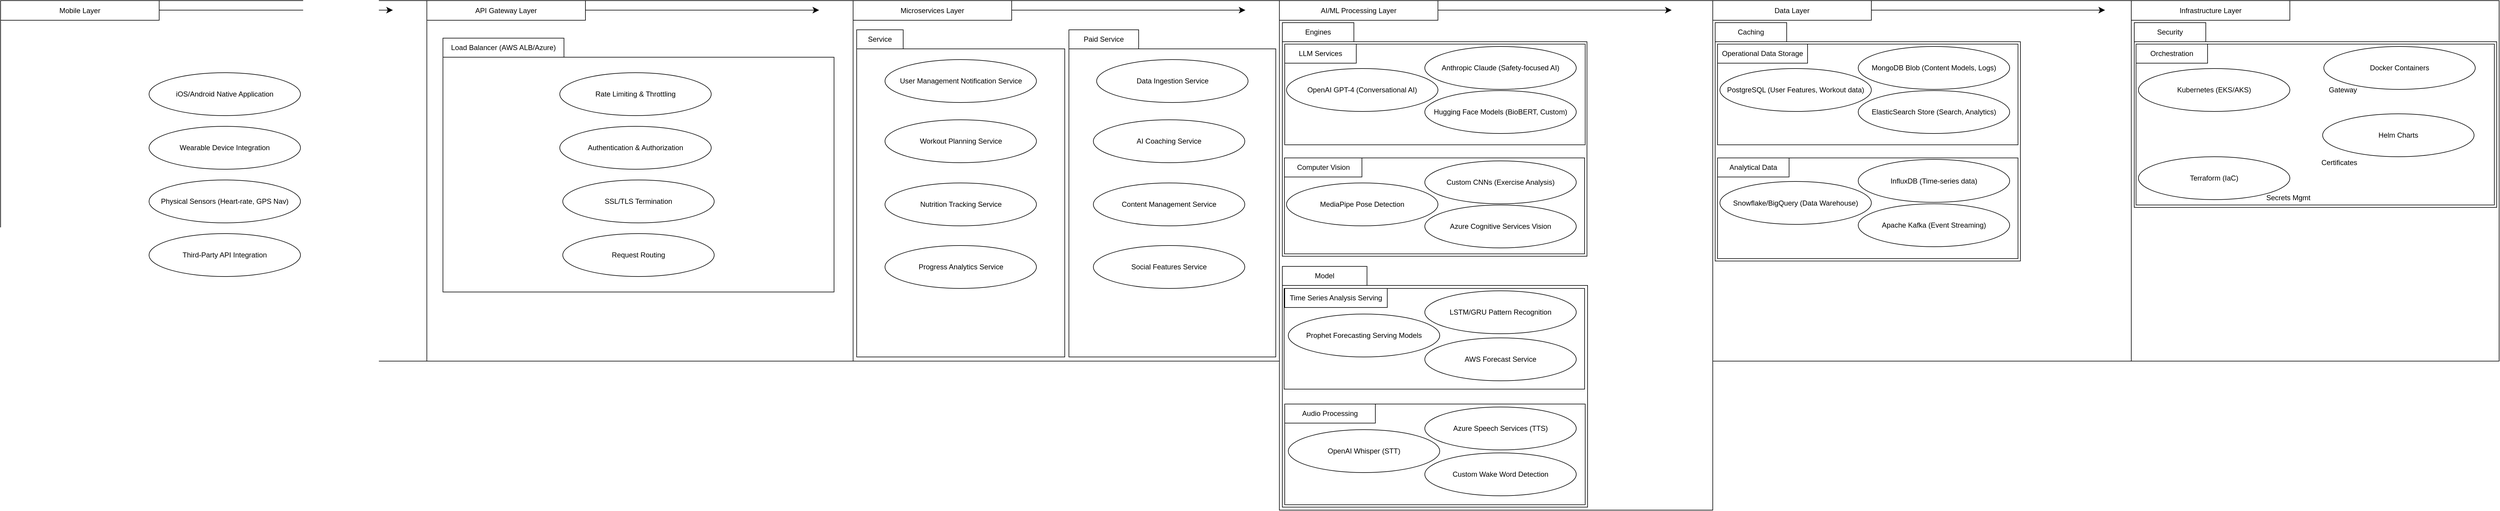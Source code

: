 <mxfile version="28.2.0">
  <diagram name="Page-1" id="or6Wmy1F4mfHQvreYG1z">
    <mxGraphModel dx="1630" dy="1015" grid="0" gridSize="10" guides="1" tooltips="1" connect="1" arrows="1" fold="1" page="0" pageScale="1" pageWidth="850" pageHeight="1100" math="0" shadow="0">
      <root>
        <mxCell id="0" />
        <mxCell id="1" parent="0" />
        <mxCell id="-z-HuNJIueqmxbGfs1E_-6" value="" style="rounded=0;whiteSpace=wrap;html=1;" vertex="1" parent="1">
          <mxGeometry x="3191" y="-104" width="618" height="605" as="geometry" />
        </mxCell>
        <mxCell id="-z-HuNJIueqmxbGfs1E_-5" value="" style="rounded=0;whiteSpace=wrap;html=1;" vertex="1" parent="1">
          <mxGeometry x="2489" y="-104" width="703" height="605" as="geometry" />
        </mxCell>
        <mxCell id="-z-HuNJIueqmxbGfs1E_-4" value="" style="rounded=0;whiteSpace=wrap;html=1;" vertex="1" parent="1">
          <mxGeometry x="1763" y="-104" width="727" height="855" as="geometry" />
        </mxCell>
        <mxCell id="-z-HuNJIueqmxbGfs1E_-3" value="" style="rounded=0;whiteSpace=wrap;html=1;" vertex="1" parent="1">
          <mxGeometry x="1048" y="-104" width="715" height="605" as="geometry" />
        </mxCell>
        <mxCell id="-z-HuNJIueqmxbGfs1E_-2" value="" style="rounded=0;whiteSpace=wrap;html=1;" vertex="1" parent="1">
          <mxGeometry x="333" y="-104" width="715" height="605" as="geometry" />
        </mxCell>
        <mxCell id="-z-HuNJIueqmxbGfs1E_-1" value="" style="rounded=0;whiteSpace=wrap;html=1;" vertex="1" parent="1">
          <mxGeometry x="-382" y="-104" width="715" height="605" as="geometry" />
        </mxCell>
        <mxCell id="-z-HuNJIueqmxbGfs1E_-7" value="Mobile Layer" style="rounded=0;whiteSpace=wrap;html=1;" vertex="1" parent="1">
          <mxGeometry x="-382" y="-104" width="266" height="33" as="geometry" />
        </mxCell>
        <mxCell id="-z-HuNJIueqmxbGfs1E_-8" value="API Gateway Layer" style="rounded=0;whiteSpace=wrap;html=1;" vertex="1" parent="1">
          <mxGeometry x="333" y="-104" width="266" height="33" as="geometry" />
        </mxCell>
        <mxCell id="-z-HuNJIueqmxbGfs1E_-9" value="Microservices Layer" style="rounded=0;whiteSpace=wrap;html=1;" vertex="1" parent="1">
          <mxGeometry x="1048" y="-104" width="266" height="33" as="geometry" />
        </mxCell>
        <mxCell id="-z-HuNJIueqmxbGfs1E_-10" value="AI/ML Processing Layer" style="rounded=0;whiteSpace=wrap;html=1;" vertex="1" parent="1">
          <mxGeometry x="1763" y="-104" width="266" height="33" as="geometry" />
        </mxCell>
        <mxCell id="-z-HuNJIueqmxbGfs1E_-11" value="Data Layer" style="rounded=0;whiteSpace=wrap;html=1;" vertex="1" parent="1">
          <mxGeometry x="2490" y="-104" width="266" height="33" as="geometry" />
        </mxCell>
        <mxCell id="-z-HuNJIueqmxbGfs1E_-13" value="" style="endArrow=classic;html=1;rounded=0;fontSize=12;startSize=8;endSize=8;curved=1;" edge="1" parent="1" source="-z-HuNJIueqmxbGfs1E_-1" target="-z-HuNJIueqmxbGfs1E_-2">
          <mxGeometry width="50" height="50" relative="1" as="geometry">
            <mxPoint x="558" y="186" as="sourcePoint" />
            <mxPoint x="608" y="136" as="targetPoint" />
          </mxGeometry>
        </mxCell>
        <mxCell id="-z-HuNJIueqmxbGfs1E_-14" value="" style="endArrow=classic;html=1;rounded=0;fontSize=12;startSize=8;endSize=8;curved=1;" edge="1" parent="1">
          <mxGeometry width="50" height="50" relative="1" as="geometry">
            <mxPoint x="-116" y="-88" as="sourcePoint" />
            <mxPoint x="276" y="-88" as="targetPoint" />
          </mxGeometry>
        </mxCell>
        <mxCell id="-z-HuNJIueqmxbGfs1E_-15" value="" style="endArrow=classic;html=1;rounded=0;fontSize=12;startSize=8;endSize=8;curved=1;" edge="1" parent="1">
          <mxGeometry width="50" height="50" relative="1" as="geometry">
            <mxPoint x="599" y="-88" as="sourcePoint" />
            <mxPoint x="991" y="-88" as="targetPoint" />
          </mxGeometry>
        </mxCell>
        <mxCell id="-z-HuNJIueqmxbGfs1E_-16" value="" style="endArrow=classic;html=1;rounded=0;fontSize=12;startSize=8;endSize=8;curved=1;" edge="1" parent="1">
          <mxGeometry width="50" height="50" relative="1" as="geometry">
            <mxPoint x="1314" y="-88" as="sourcePoint" />
            <mxPoint x="1706" y="-88" as="targetPoint" />
          </mxGeometry>
        </mxCell>
        <mxCell id="-z-HuNJIueqmxbGfs1E_-17" value="" style="endArrow=classic;html=1;rounded=0;fontSize=12;startSize=8;endSize=8;curved=1;" edge="1" parent="1">
          <mxGeometry width="50" height="50" relative="1" as="geometry">
            <mxPoint x="2029" y="-88" as="sourcePoint" />
            <mxPoint x="2421" y="-88" as="targetPoint" />
          </mxGeometry>
        </mxCell>
        <mxCell id="-z-HuNJIueqmxbGfs1E_-19" value="" style="endArrow=classic;html=1;rounded=0;fontSize=12;startSize=8;endSize=8;curved=1;" edge="1" parent="1">
          <mxGeometry width="50" height="50" relative="1" as="geometry">
            <mxPoint x="2756" y="-88" as="sourcePoint" />
            <mxPoint x="3148" y="-88" as="targetPoint" />
          </mxGeometry>
        </mxCell>
        <mxCell id="-z-HuNJIueqmxbGfs1E_-21" value="iOS/Android Native Application" style="ellipse;whiteSpace=wrap;html=1;strokeColor=default;align=center;verticalAlign=middle;fontFamily=Helvetica;fontSize=12;fontColor=default;fillColor=default;" vertex="1" parent="1">
          <mxGeometry x="-133" y="17" width="254" height="72" as="geometry" />
        </mxCell>
        <mxCell id="-z-HuNJIueqmxbGfs1E_-24" value="Wearable Device Integration" style="ellipse;whiteSpace=wrap;html=1;strokeColor=default;align=center;verticalAlign=middle;fontFamily=Helvetica;fontSize=12;fontColor=default;fillColor=default;" vertex="1" parent="1">
          <mxGeometry x="-133" y="107" width="254" height="72" as="geometry" />
        </mxCell>
        <mxCell id="-z-HuNJIueqmxbGfs1E_-25" value="Physical Sensors (Heart-rate, GPS Nav)" style="ellipse;whiteSpace=wrap;html=1;strokeColor=default;align=center;verticalAlign=middle;fontFamily=Helvetica;fontSize=12;fontColor=default;fillColor=default;" vertex="1" parent="1">
          <mxGeometry x="-133" y="197" width="254" height="72" as="geometry" />
        </mxCell>
        <mxCell id="-z-HuNJIueqmxbGfs1E_-26" value="Third-Party API Integration" style="ellipse;whiteSpace=wrap;html=1;strokeColor=default;align=center;verticalAlign=middle;fontFamily=Helvetica;fontSize=12;fontColor=default;fillColor=default;" vertex="1" parent="1">
          <mxGeometry x="-133" y="287" width="254" height="72" as="geometry" />
        </mxCell>
        <mxCell id="-z-HuNJIueqmxbGfs1E_-27" value="" style="rounded=0;whiteSpace=wrap;html=1;" vertex="1" parent="1">
          <mxGeometry x="360" y="-9" width="656" height="394" as="geometry" />
        </mxCell>
        <mxCell id="-z-HuNJIueqmxbGfs1E_-28" value="Rate Limiting &amp;amp; Throttling" style="ellipse;whiteSpace=wrap;html=1;strokeColor=default;align=center;verticalAlign=middle;fontFamily=Helvetica;fontSize=12;fontColor=default;fillColor=default;" vertex="1" parent="1">
          <mxGeometry x="556" y="17" width="254" height="72" as="geometry" />
        </mxCell>
        <mxCell id="-z-HuNJIueqmxbGfs1E_-29" value="Authentication &amp;amp; Authorization" style="ellipse;whiteSpace=wrap;html=1;strokeColor=default;align=center;verticalAlign=middle;fontFamily=Helvetica;fontSize=12;fontColor=default;fillColor=default;" vertex="1" parent="1">
          <mxGeometry x="556" y="107" width="254" height="72" as="geometry" />
        </mxCell>
        <mxCell id="-z-HuNJIueqmxbGfs1E_-30" value="SSL/TLS Termination" style="ellipse;whiteSpace=wrap;html=1;strokeColor=default;align=center;verticalAlign=middle;fontFamily=Helvetica;fontSize=12;fontColor=default;fillColor=default;" vertex="1" parent="1">
          <mxGeometry x="561" y="197" width="254" height="72" as="geometry" />
        </mxCell>
        <mxCell id="-z-HuNJIueqmxbGfs1E_-31" value="Request Routing" style="ellipse;whiteSpace=wrap;html=1;strokeColor=default;align=center;verticalAlign=middle;fontFamily=Helvetica;fontSize=12;fontColor=default;fillColor=default;" vertex="1" parent="1">
          <mxGeometry x="561" y="287" width="254" height="72" as="geometry" />
        </mxCell>
        <mxCell id="-z-HuNJIueqmxbGfs1E_-32" value="Load Balancer (AWS ALB/Azure)" style="rounded=0;whiteSpace=wrap;html=1;" vertex="1" parent="1">
          <mxGeometry x="360" y="-41" width="203" height="32" as="geometry" />
        </mxCell>
        <mxCell id="-z-HuNJIueqmxbGfs1E_-33" value="" style="rounded=0;whiteSpace=wrap;html=1;" vertex="1" parent="1">
          <mxGeometry x="1054" y="-23" width="349" height="517" as="geometry" />
        </mxCell>
        <mxCell id="-z-HuNJIueqmxbGfs1E_-34" value="" style="rounded=0;whiteSpace=wrap;html=1;" vertex="1" parent="1">
          <mxGeometry x="1410" y="-23" width="347" height="517" as="geometry" />
        </mxCell>
        <mxCell id="-z-HuNJIueqmxbGfs1E_-37" value="Workout Planning Service" style="ellipse;whiteSpace=wrap;html=1;strokeColor=default;align=center;verticalAlign=middle;fontFamily=Helvetica;fontSize=12;fontColor=default;fillColor=default;" vertex="1" parent="1">
          <mxGeometry x="1101.5" y="96" width="254" height="72" as="geometry" />
        </mxCell>
        <mxCell id="-z-HuNJIueqmxbGfs1E_-38" value="User Management Notification Service" style="ellipse;whiteSpace=wrap;html=1;strokeColor=default;align=center;verticalAlign=middle;fontFamily=Helvetica;fontSize=12;fontColor=default;fillColor=default;" vertex="1" parent="1">
          <mxGeometry x="1101.5" y="-5" width="254" height="72" as="geometry" />
        </mxCell>
        <mxCell id="-z-HuNJIueqmxbGfs1E_-39" value="Nutrition Tracking Service" style="ellipse;whiteSpace=wrap;html=1;strokeColor=default;align=center;verticalAlign=middle;fontFamily=Helvetica;fontSize=12;fontColor=default;fillColor=default;" vertex="1" parent="1">
          <mxGeometry x="1101.5" y="202" width="254" height="72" as="geometry" />
        </mxCell>
        <mxCell id="-z-HuNJIueqmxbGfs1E_-40" value="Progress Analytics Service" style="ellipse;whiteSpace=wrap;html=1;strokeColor=default;align=center;verticalAlign=middle;fontFamily=Helvetica;fontSize=12;fontColor=default;fillColor=default;" vertex="1" parent="1">
          <mxGeometry x="1101.5" y="307" width="254" height="72" as="geometry" />
        </mxCell>
        <mxCell id="-z-HuNJIueqmxbGfs1E_-41" value="Service" style="rounded=0;whiteSpace=wrap;html=1;" vertex="1" parent="1">
          <mxGeometry x="1054" y="-55" width="78" height="32" as="geometry" />
        </mxCell>
        <mxCell id="-z-HuNJIueqmxbGfs1E_-42" value="Data Ingestion Service" style="ellipse;whiteSpace=wrap;html=1;strokeColor=default;align=center;verticalAlign=middle;fontFamily=Helvetica;fontSize=12;fontColor=default;fillColor=default;" vertex="1" parent="1">
          <mxGeometry x="1456.5" y="-5" width="254" height="72" as="geometry" />
        </mxCell>
        <mxCell id="-z-HuNJIueqmxbGfs1E_-43" value="AI Coaching Service" style="ellipse;whiteSpace=wrap;html=1;strokeColor=default;align=center;verticalAlign=middle;fontFamily=Helvetica;fontSize=12;fontColor=default;fillColor=default;" vertex="1" parent="1">
          <mxGeometry x="1451" y="96" width="254" height="72" as="geometry" />
        </mxCell>
        <mxCell id="-z-HuNJIueqmxbGfs1E_-44" value="Content Management Service" style="ellipse;whiteSpace=wrap;html=1;strokeColor=default;align=center;verticalAlign=middle;fontFamily=Helvetica;fontSize=12;fontColor=default;fillColor=default;" vertex="1" parent="1">
          <mxGeometry x="1451" y="202" width="254" height="72" as="geometry" />
        </mxCell>
        <mxCell id="-z-HuNJIueqmxbGfs1E_-45" value="Social Features Service" style="ellipse;whiteSpace=wrap;html=1;strokeColor=default;align=center;verticalAlign=middle;fontFamily=Helvetica;fontSize=12;fontColor=default;fillColor=default;" vertex="1" parent="1">
          <mxGeometry x="1451" y="307" width="254" height="72" as="geometry" />
        </mxCell>
        <mxCell id="-z-HuNJIueqmxbGfs1E_-46" value="Paid Service" style="rounded=0;whiteSpace=wrap;html=1;" vertex="1" parent="1">
          <mxGeometry x="1410" y="-55" width="117" height="32" as="geometry" />
        </mxCell>
        <mxCell id="-z-HuNJIueqmxbGfs1E_-47" style="edgeStyle=none;curved=1;rounded=0;orthogonalLoop=1;jettySize=auto;html=1;exitX=0;exitY=0.5;exitDx=0;exitDy=0;fontSize=12;startSize=8;endSize=8;" edge="1" parent="1" source="-z-HuNJIueqmxbGfs1E_-5" target="-z-HuNJIueqmxbGfs1E_-5">
          <mxGeometry relative="1" as="geometry" />
        </mxCell>
        <mxCell id="-z-HuNJIueqmxbGfs1E_-12" value="Infrastructure Layer" style="rounded=0;whiteSpace=wrap;html=1;" vertex="1" parent="1">
          <mxGeometry x="3192" y="-104" width="266" height="33" as="geometry" />
        </mxCell>
        <mxCell id="-z-HuNJIueqmxbGfs1E_-49" value="" style="rounded=0;whiteSpace=wrap;html=1;" vertex="1" parent="1">
          <mxGeometry x="1768" y="-35" width="511" height="360" as="geometry" />
        </mxCell>
        <mxCell id="-z-HuNJIueqmxbGfs1E_-50" value="Engines" style="rounded=0;whiteSpace=wrap;html=1;" vertex="1" parent="1">
          <mxGeometry x="1768" y="-67" width="120" height="32" as="geometry" />
        </mxCell>
        <mxCell id="-z-HuNJIueqmxbGfs1E_-51" value="" style="rounded=0;whiteSpace=wrap;html=1;" vertex="1" parent="1">
          <mxGeometry x="1772" y="-31" width="504" height="169" as="geometry" />
        </mxCell>
        <mxCell id="-z-HuNJIueqmxbGfs1E_-52" value="" style="rounded=0;whiteSpace=wrap;html=1;" vertex="1" parent="1">
          <mxGeometry x="1771.5" y="160" width="503.5" height="161" as="geometry" />
        </mxCell>
        <mxCell id="-z-HuNJIueqmxbGfs1E_-53" value="" style="rounded=0;whiteSpace=wrap;html=1;" vertex="1" parent="1">
          <mxGeometry x="1768" y="374" width="512" height="372" as="geometry" />
        </mxCell>
        <mxCell id="-z-HuNJIueqmxbGfs1E_-55" value="LLM Services" style="rounded=0;whiteSpace=wrap;html=1;" vertex="1" parent="1">
          <mxGeometry x="1772" y="-31" width="120" height="32" as="geometry" />
        </mxCell>
        <mxCell id="-z-HuNJIueqmxbGfs1E_-56" value="Computer Vision" style="rounded=0;whiteSpace=wrap;html=1;" vertex="1" parent="1">
          <mxGeometry x="1771.5" y="160" width="130" height="32" as="geometry" />
        </mxCell>
        <mxCell id="-z-HuNJIueqmxbGfs1E_-58" value="Model" style="rounded=0;whiteSpace=wrap;html=1;" vertex="1" parent="1">
          <mxGeometry x="1768" y="342" width="142" height="32" as="geometry" />
        </mxCell>
        <mxCell id="-z-HuNJIueqmxbGfs1E_-60" value="OpenAI GPT-4 (Conversational AI)" style="ellipse;whiteSpace=wrap;html=1;strokeColor=default;align=center;verticalAlign=middle;fontFamily=Helvetica;fontSize=12;fontColor=default;fillColor=default;" vertex="1" parent="1">
          <mxGeometry x="1775" y="10" width="254" height="72" as="geometry" />
        </mxCell>
        <mxCell id="-z-HuNJIueqmxbGfs1E_-61" value="Anthropic Claude (Safety-focused AI)" style="ellipse;whiteSpace=wrap;html=1;strokeColor=default;align=center;verticalAlign=middle;fontFamily=Helvetica;fontSize=12;fontColor=default;fillColor=default;" vertex="1" parent="1">
          <mxGeometry x="2007" y="-27" width="254" height="72" as="geometry" />
        </mxCell>
        <mxCell id="-z-HuNJIueqmxbGfs1E_-62" value="MediaPipe Pose Detection" style="ellipse;whiteSpace=wrap;html=1;strokeColor=default;align=center;verticalAlign=middle;fontFamily=Helvetica;fontSize=12;fontColor=default;fillColor=default;" vertex="1" parent="1">
          <mxGeometry x="1775" y="202" width="254" height="72" as="geometry" />
        </mxCell>
        <mxCell id="-z-HuNJIueqmxbGfs1E_-63" value="Hugging Face Models (BioBERT, Custom)" style="ellipse;whiteSpace=wrap;html=1;strokeColor=default;align=center;verticalAlign=middle;fontFamily=Helvetica;fontSize=12;fontColor=default;fillColor=default;" vertex="1" parent="1">
          <mxGeometry x="2007" y="47" width="254" height="72" as="geometry" />
        </mxCell>
        <mxCell id="-z-HuNJIueqmxbGfs1E_-65" value="Azure Cognitive Services Vision" style="ellipse;whiteSpace=wrap;html=1;strokeColor=default;align=center;verticalAlign=middle;fontFamily=Helvetica;fontSize=12;fontColor=default;fillColor=default;" vertex="1" parent="1">
          <mxGeometry x="2007" y="239" width="254" height="72" as="geometry" />
        </mxCell>
        <mxCell id="-z-HuNJIueqmxbGfs1E_-66" value="Custom CNNs (Exercise Analysis)" style="ellipse;whiteSpace=wrap;html=1;strokeColor=default;align=center;verticalAlign=middle;fontFamily=Helvetica;fontSize=12;fontColor=default;fillColor=default;" vertex="1" parent="1">
          <mxGeometry x="2007" y="165" width="254" height="72" as="geometry" />
        </mxCell>
        <mxCell id="-z-HuNJIueqmxbGfs1E_-68" value="" style="rounded=0;whiteSpace=wrap;html=1;" vertex="1" parent="1">
          <mxGeometry x="1771" y="379" width="504" height="169" as="geometry" />
        </mxCell>
        <mxCell id="-z-HuNJIueqmxbGfs1E_-69" value="Time Series Analysis Serving" style="rounded=0;whiteSpace=wrap;html=1;" vertex="1" parent="1">
          <mxGeometry x="1772" y="379" width="172" height="32" as="geometry" />
        </mxCell>
        <mxCell id="-z-HuNJIueqmxbGfs1E_-70" value="Prophet Forecasting Serving Models" style="ellipse;whiteSpace=wrap;html=1;strokeColor=default;align=center;verticalAlign=middle;fontFamily=Helvetica;fontSize=12;fontColor=default;fillColor=default;" vertex="1" parent="1">
          <mxGeometry x="1778" y="422" width="254" height="72" as="geometry" />
        </mxCell>
        <mxCell id="-z-HuNJIueqmxbGfs1E_-71" value="LSTM/GRU Pattern Recognition" style="ellipse;whiteSpace=wrap;html=1;strokeColor=default;align=center;verticalAlign=middle;fontFamily=Helvetica;fontSize=12;fontColor=default;fillColor=default;" vertex="1" parent="1">
          <mxGeometry x="2007" y="383" width="254" height="72" as="geometry" />
        </mxCell>
        <mxCell id="-z-HuNJIueqmxbGfs1E_-72" value="AWS Forecast Service" style="ellipse;whiteSpace=wrap;html=1;strokeColor=default;align=center;verticalAlign=middle;fontFamily=Helvetica;fontSize=12;fontColor=default;fillColor=default;" vertex="1" parent="1">
          <mxGeometry x="2007" y="462" width="254" height="72" as="geometry" />
        </mxCell>
        <mxCell id="-z-HuNJIueqmxbGfs1E_-73" value="" style="rounded=0;whiteSpace=wrap;html=1;" vertex="1" parent="1">
          <mxGeometry x="1772" y="573" width="504" height="169" as="geometry" />
        </mxCell>
        <mxCell id="-z-HuNJIueqmxbGfs1E_-74" value="Audio Processing" style="rounded=0;whiteSpace=wrap;html=1;" vertex="1" parent="1">
          <mxGeometry x="1772" y="573" width="152" height="32" as="geometry" />
        </mxCell>
        <mxCell id="-z-HuNJIueqmxbGfs1E_-75" value="OpenAI Whisper (STT)" style="ellipse;whiteSpace=wrap;html=1;strokeColor=default;align=center;verticalAlign=middle;fontFamily=Helvetica;fontSize=12;fontColor=default;fillColor=default;" vertex="1" parent="1">
          <mxGeometry x="1778" y="616" width="254" height="72" as="geometry" />
        </mxCell>
        <mxCell id="-z-HuNJIueqmxbGfs1E_-76" value="Azure Speech Services (TTS)" style="ellipse;whiteSpace=wrap;html=1;strokeColor=default;align=center;verticalAlign=middle;fontFamily=Helvetica;fontSize=12;fontColor=default;fillColor=default;" vertex="1" parent="1">
          <mxGeometry x="2007" y="578" width="254" height="72" as="geometry" />
        </mxCell>
        <mxCell id="-z-HuNJIueqmxbGfs1E_-77" value="Custom Wake Word Detection" style="ellipse;whiteSpace=wrap;html=1;strokeColor=default;align=center;verticalAlign=middle;fontFamily=Helvetica;fontSize=12;fontColor=default;fillColor=default;" vertex="1" parent="1">
          <mxGeometry x="2007" y="655" width="254" height="72" as="geometry" />
        </mxCell>
        <mxCell id="-z-HuNJIueqmxbGfs1E_-78" value="" style="rounded=0;whiteSpace=wrap;html=1;" vertex="1" parent="1">
          <mxGeometry x="2494" y="-35" width="512" height="368" as="geometry" />
        </mxCell>
        <mxCell id="-z-HuNJIueqmxbGfs1E_-79" value="Caching" style="rounded=0;whiteSpace=wrap;html=1;" vertex="1" parent="1">
          <mxGeometry x="2494" y="-67" width="120" height="32" as="geometry" />
        </mxCell>
        <mxCell id="-z-HuNJIueqmxbGfs1E_-80" value="" style="rounded=0;whiteSpace=wrap;html=1;" vertex="1" parent="1">
          <mxGeometry x="2498" y="-31" width="504" height="169" as="geometry" />
        </mxCell>
        <mxCell id="-z-HuNJIueqmxbGfs1E_-81" value="Operational Data Storage" style="rounded=0;whiteSpace=wrap;html=1;" vertex="1" parent="1">
          <mxGeometry x="2498" y="-31" width="151" height="32" as="geometry" />
        </mxCell>
        <mxCell id="-z-HuNJIueqmxbGfs1E_-82" value="PostgreSQL (User Features, Workout data)" style="ellipse;whiteSpace=wrap;html=1;strokeColor=default;align=center;verticalAlign=middle;fontFamily=Helvetica;fontSize=12;fontColor=default;fillColor=default;" vertex="1" parent="1">
          <mxGeometry x="2502" y="10" width="254" height="72" as="geometry" />
        </mxCell>
        <mxCell id="-z-HuNJIueqmxbGfs1E_-83" value="MongoDB Blob (Content Models, Logs)" style="ellipse;whiteSpace=wrap;html=1;strokeColor=default;align=center;verticalAlign=middle;fontFamily=Helvetica;fontSize=12;fontColor=default;fillColor=default;" vertex="1" parent="1">
          <mxGeometry x="2734" y="-27" width="254" height="72" as="geometry" />
        </mxCell>
        <mxCell id="-z-HuNJIueqmxbGfs1E_-84" value="ElasticSearch Store (Search, Analytics)" style="ellipse;whiteSpace=wrap;html=1;strokeColor=default;align=center;verticalAlign=middle;fontFamily=Helvetica;fontSize=12;fontColor=default;fillColor=default;" vertex="1" parent="1">
          <mxGeometry x="2734" y="47" width="254" height="72" as="geometry" />
        </mxCell>
        <mxCell id="-z-HuNJIueqmxbGfs1E_-85" value="" style="rounded=0;whiteSpace=wrap;html=1;" vertex="1" parent="1">
          <mxGeometry x="2498" y="160" width="504" height="169" as="geometry" />
        </mxCell>
        <mxCell id="-z-HuNJIueqmxbGfs1E_-86" value="Analytical Data" style="rounded=0;whiteSpace=wrap;html=1;" vertex="1" parent="1">
          <mxGeometry x="2498" y="160" width="120" height="32" as="geometry" />
        </mxCell>
        <mxCell id="-z-HuNJIueqmxbGfs1E_-87" value="Snowflake/BigQuery (Data Warehouse)" style="ellipse;whiteSpace=wrap;html=1;strokeColor=default;align=center;verticalAlign=middle;fontFamily=Helvetica;fontSize=12;fontColor=default;fillColor=default;" vertex="1" parent="1">
          <mxGeometry x="2502" y="199.5" width="254" height="72" as="geometry" />
        </mxCell>
        <mxCell id="-z-HuNJIueqmxbGfs1E_-88" value="InfluxDB (Time-series data)" style="ellipse;whiteSpace=wrap;html=1;strokeColor=default;align=center;verticalAlign=middle;fontFamily=Helvetica;fontSize=12;fontColor=default;fillColor=default;" vertex="1" parent="1">
          <mxGeometry x="2734" y="162.5" width="254" height="72" as="geometry" />
        </mxCell>
        <mxCell id="-z-HuNJIueqmxbGfs1E_-89" value="Apache Kafka (Event Streaming)" style="ellipse;whiteSpace=wrap;html=1;strokeColor=default;align=center;verticalAlign=middle;fontFamily=Helvetica;fontSize=12;fontColor=default;fillColor=default;" vertex="1" parent="1">
          <mxGeometry x="2734" y="237" width="254" height="72" as="geometry" />
        </mxCell>
        <mxCell id="-z-HuNJIueqmxbGfs1E_-90" value="" style="rounded=0;whiteSpace=wrap;html=1;" vertex="1" parent="1">
          <mxGeometry x="3197" y="-35" width="608" height="278" as="geometry" />
        </mxCell>
        <mxCell id="-z-HuNJIueqmxbGfs1E_-91" value="Security" style="rounded=0;whiteSpace=wrap;html=1;" vertex="1" parent="1">
          <mxGeometry x="3197" y="-67" width="120" height="32" as="geometry" />
        </mxCell>
        <mxCell id="-z-HuNJIueqmxbGfs1E_-92" value="" style="rounded=0;whiteSpace=wrap;html=1;" vertex="1" parent="1">
          <mxGeometry x="3200" y="-31" width="601" height="270" as="geometry" />
        </mxCell>
        <mxCell id="-z-HuNJIueqmxbGfs1E_-94" value="Orchestration" style="rounded=0;whiteSpace=wrap;html=1;" vertex="1" parent="1">
          <mxGeometry x="3200" y="-31" width="120" height="32" as="geometry" />
        </mxCell>
        <mxCell id="-z-HuNJIueqmxbGfs1E_-95" value="Kubernetes (EKS/AKS)" style="ellipse;whiteSpace=wrap;html=1;strokeColor=default;align=center;verticalAlign=middle;fontFamily=Helvetica;fontSize=12;fontColor=default;fillColor=default;" vertex="1" parent="1">
          <mxGeometry x="3204" y="10" width="254" height="72" as="geometry" />
        </mxCell>
        <mxCell id="-z-HuNJIueqmxbGfs1E_-96" value="Docker Containers" style="ellipse;whiteSpace=wrap;html=1;strokeColor=default;align=center;verticalAlign=middle;fontFamily=Helvetica;fontSize=12;fontColor=default;fillColor=default;" vertex="1" parent="1">
          <mxGeometry x="3515" y="-27" width="254" height="72" as="geometry" />
        </mxCell>
        <mxCell id="-z-HuNJIueqmxbGfs1E_-97" value="Helm Charts" style="ellipse;whiteSpace=wrap;html=1;strokeColor=default;align=center;verticalAlign=middle;fontFamily=Helvetica;fontSize=12;fontColor=default;fillColor=default;" vertex="1" parent="1">
          <mxGeometry x="3513" y="86" width="254" height="72" as="geometry" />
        </mxCell>
        <mxCell id="-z-HuNJIueqmxbGfs1E_-98" value="Terraform (IaC)" style="ellipse;whiteSpace=wrap;html=1;strokeColor=default;align=center;verticalAlign=middle;fontFamily=Helvetica;fontSize=12;fontColor=default;fillColor=default;" vertex="1" parent="1">
          <mxGeometry x="3204" y="158" width="254" height="72" as="geometry" />
        </mxCell>
        <mxCell id="-z-HuNJIueqmxbGfs1E_-99" value="Gateway" style="text;html=1;align=center;verticalAlign=middle;whiteSpace=wrap;rounded=0;fontFamily=Helvetica;fontSize=12;fontColor=default;" vertex="1" parent="1">
          <mxGeometry x="3537" y="36" width="20" height="20" as="geometry" />
        </mxCell>
        <mxCell id="-z-HuNJIueqmxbGfs1E_-100" value="Certificates" style="text;html=1;align=center;verticalAlign=middle;whiteSpace=wrap;rounded=0;fontFamily=Helvetica;fontSize=12;fontColor=default;" vertex="1" parent="1">
          <mxGeometry x="3531" y="158" width="20" height="20" as="geometry" />
        </mxCell>
        <mxCell id="-z-HuNJIueqmxbGfs1E_-101" value="Secrets Mgmt" style="text;html=1;align=center;verticalAlign=middle;whiteSpace=wrap;rounded=0;fontFamily=Helvetica;fontSize=12;fontColor=default;" vertex="1" parent="1">
          <mxGeometry x="3391" y="217" width="129" height="20" as="geometry" />
        </mxCell>
      </root>
    </mxGraphModel>
  </diagram>
</mxfile>
